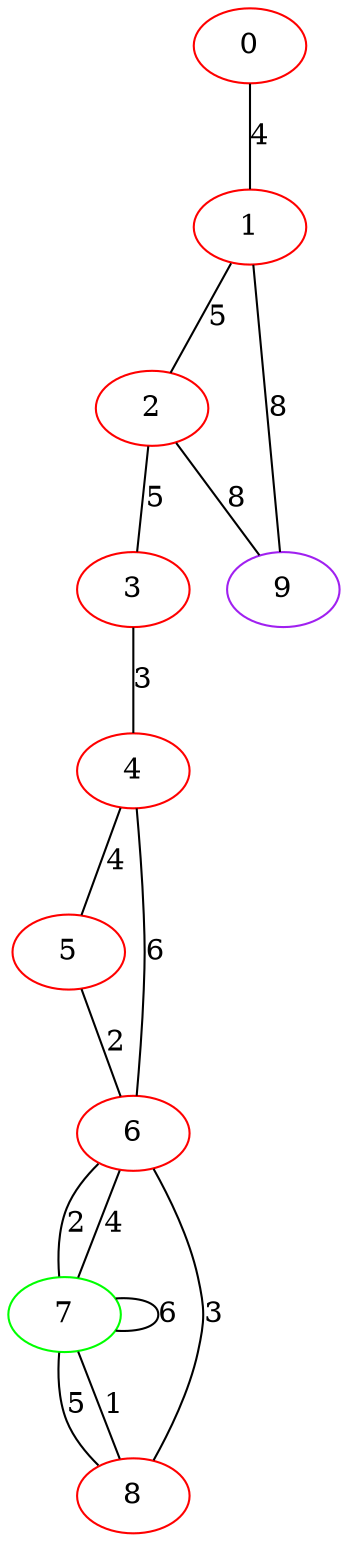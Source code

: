 graph "" {
0 [color=red, weight=1];
1 [color=red, weight=1];
2 [color=red, weight=1];
3 [color=red, weight=1];
4 [color=red, weight=1];
5 [color=red, weight=1];
6 [color=red, weight=1];
7 [color=green, weight=2];
8 [color=red, weight=1];
9 [color=purple, weight=4];
0 -- 1  [key=0, label=4];
1 -- 9  [key=0, label=8];
1 -- 2  [key=0, label=5];
2 -- 3  [key=0, label=5];
2 -- 9  [key=0, label=8];
3 -- 4  [key=0, label=3];
4 -- 5  [key=0, label=4];
4 -- 6  [key=0, label=6];
5 -- 6  [key=0, label=2];
6 -- 8  [key=0, label=3];
6 -- 7  [key=0, label=2];
6 -- 7  [key=1, label=4];
7 -- 8  [key=0, label=5];
7 -- 8  [key=1, label=1];
7 -- 7  [key=0, label=6];
}
